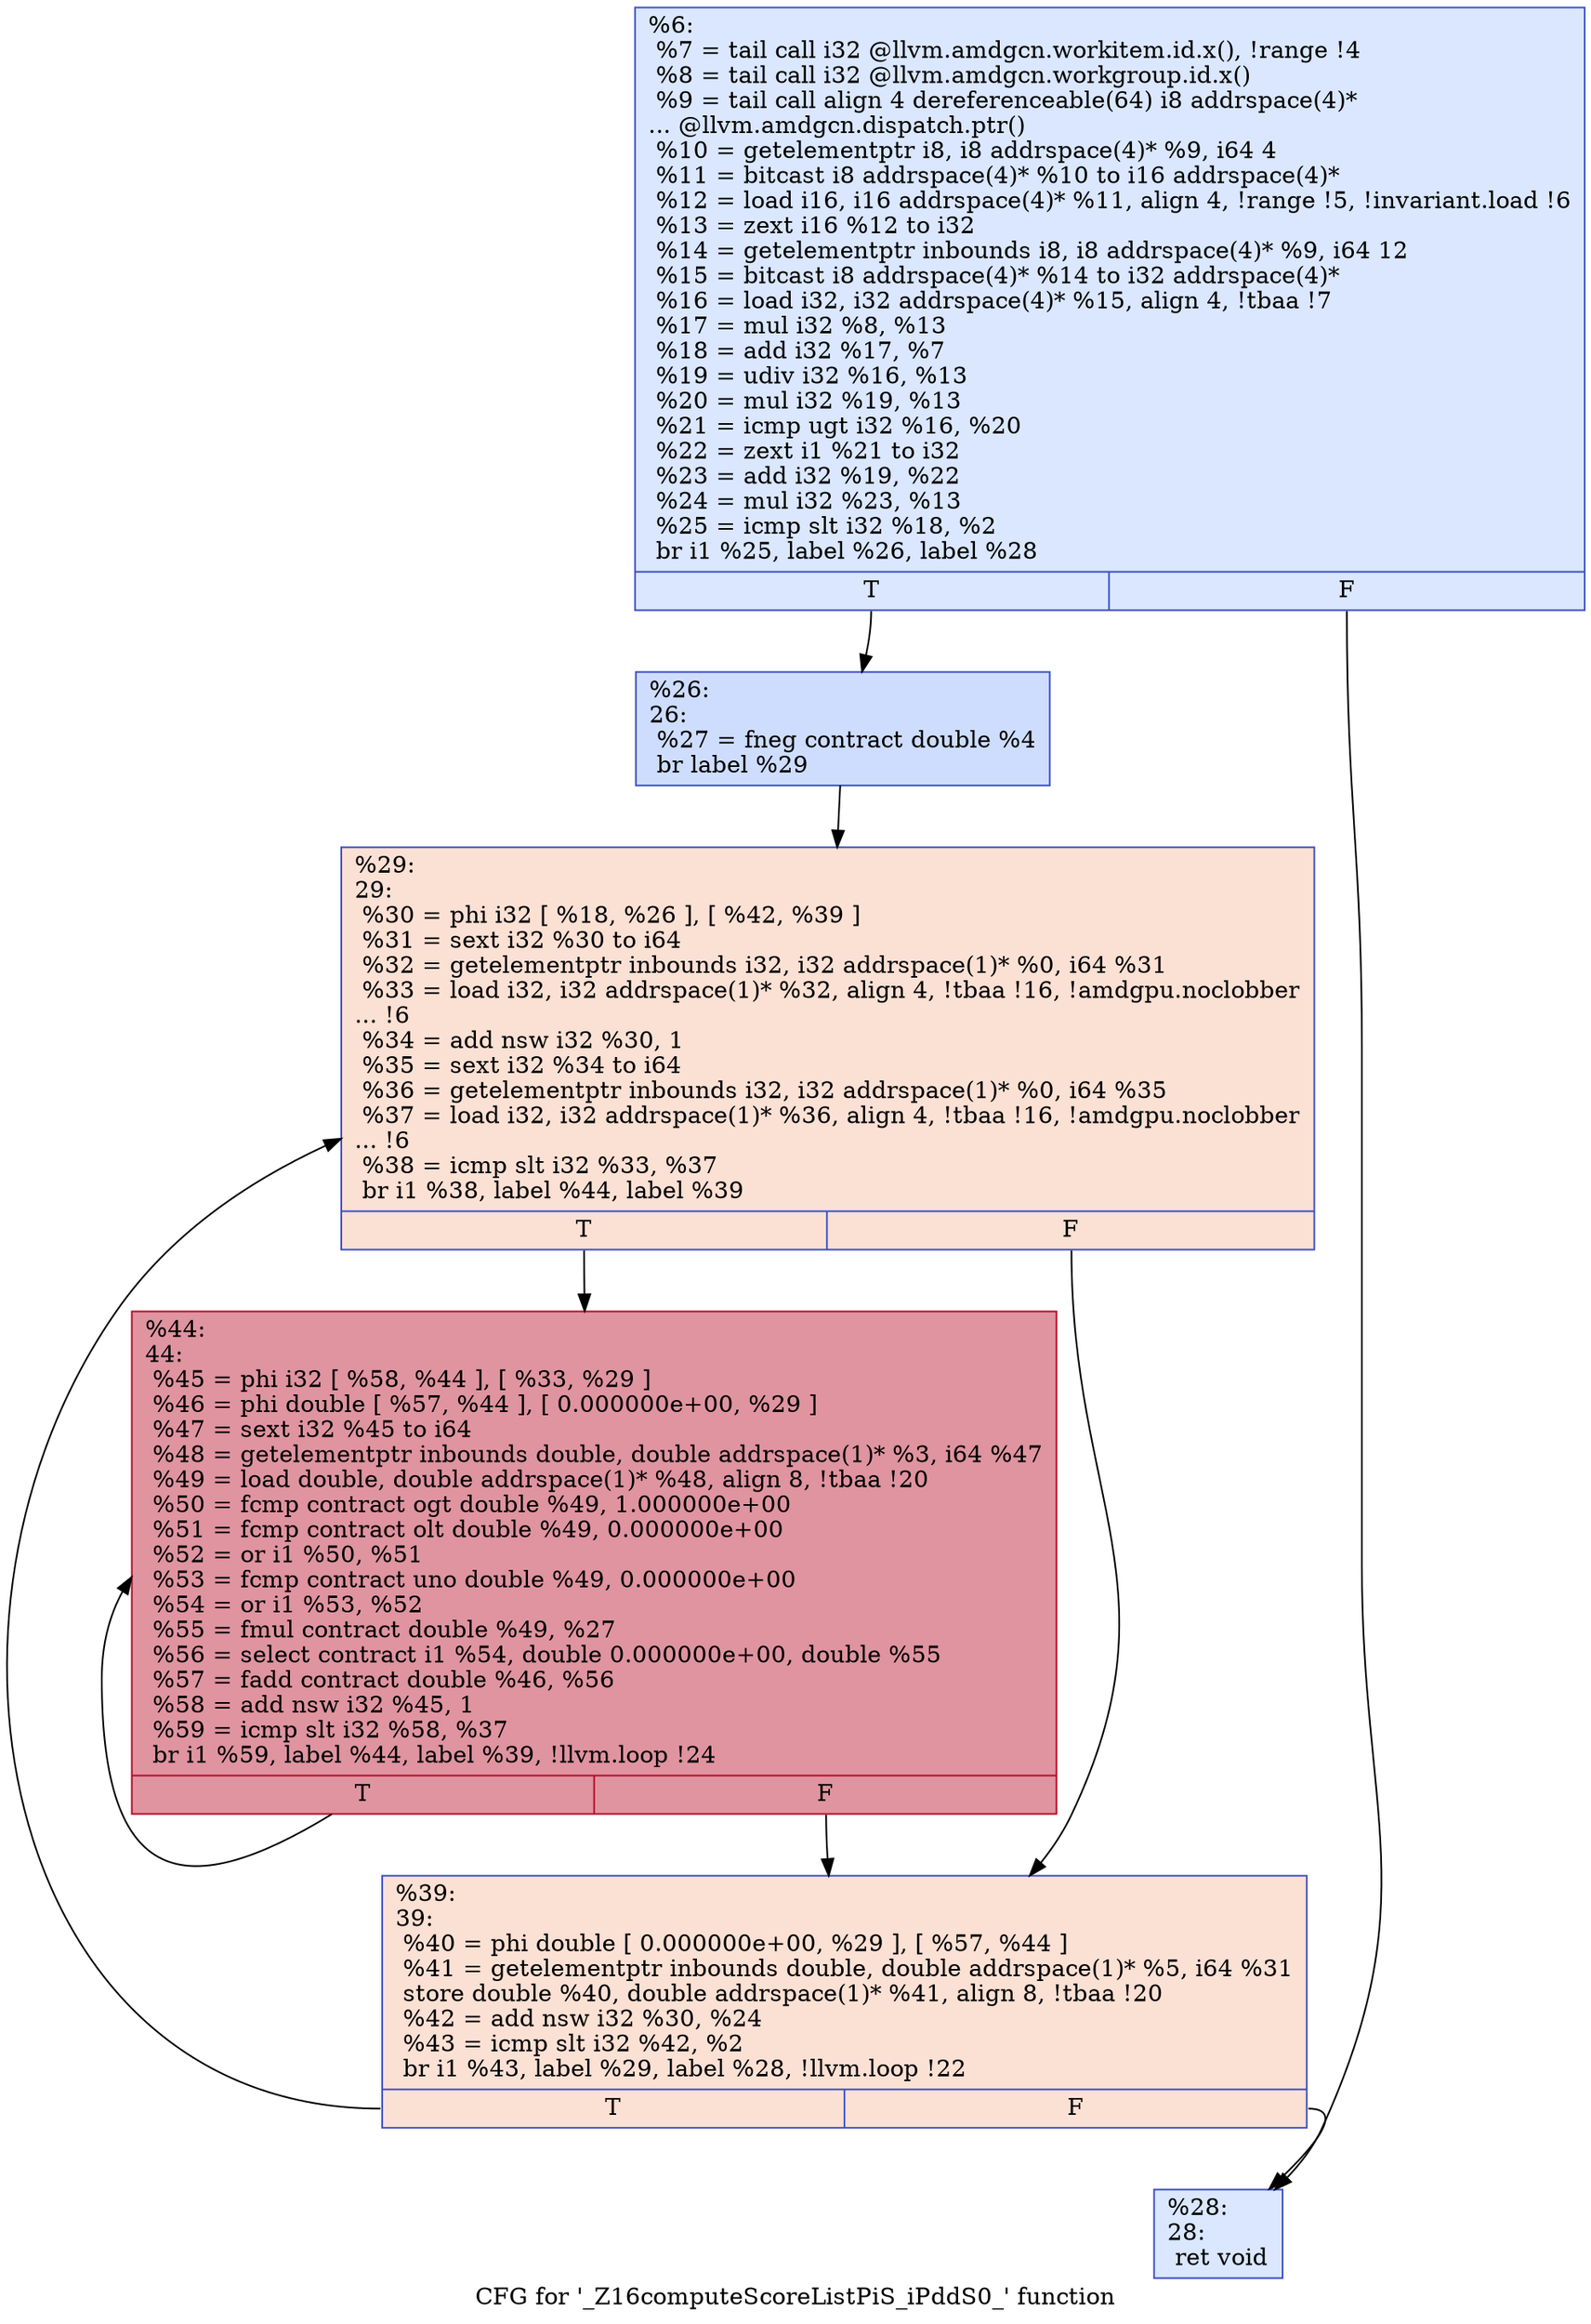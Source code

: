digraph "CFG for '_Z16computeScoreListPiS_iPddS0_' function" {
	label="CFG for '_Z16computeScoreListPiS_iPddS0_' function";

	Node0x4819ad0 [shape=record,color="#3d50c3ff", style=filled, fillcolor="#abc8fd70",label="{%6:\l  %7 = tail call i32 @llvm.amdgcn.workitem.id.x(), !range !4\l  %8 = tail call i32 @llvm.amdgcn.workgroup.id.x()\l  %9 = tail call align 4 dereferenceable(64) i8 addrspace(4)*\l... @llvm.amdgcn.dispatch.ptr()\l  %10 = getelementptr i8, i8 addrspace(4)* %9, i64 4\l  %11 = bitcast i8 addrspace(4)* %10 to i16 addrspace(4)*\l  %12 = load i16, i16 addrspace(4)* %11, align 4, !range !5, !invariant.load !6\l  %13 = zext i16 %12 to i32\l  %14 = getelementptr inbounds i8, i8 addrspace(4)* %9, i64 12\l  %15 = bitcast i8 addrspace(4)* %14 to i32 addrspace(4)*\l  %16 = load i32, i32 addrspace(4)* %15, align 4, !tbaa !7\l  %17 = mul i32 %8, %13\l  %18 = add i32 %17, %7\l  %19 = udiv i32 %16, %13\l  %20 = mul i32 %19, %13\l  %21 = icmp ugt i32 %16, %20\l  %22 = zext i1 %21 to i32\l  %23 = add i32 %19, %22\l  %24 = mul i32 %23, %13\l  %25 = icmp slt i32 %18, %2\l  br i1 %25, label %26, label %28\l|{<s0>T|<s1>F}}"];
	Node0x4819ad0:s0 -> Node0x481bff0;
	Node0x4819ad0:s1 -> Node0x481c080;
	Node0x481bff0 [shape=record,color="#3d50c3ff", style=filled, fillcolor="#8fb1fe70",label="{%26:\l26:                                               \l  %27 = fneg contract double %4\l  br label %29\l}"];
	Node0x481bff0 -> Node0x481c230;
	Node0x481c080 [shape=record,color="#3d50c3ff", style=filled, fillcolor="#abc8fd70",label="{%28:\l28:                                               \l  ret void\l}"];
	Node0x481c230 [shape=record,color="#3d50c3ff", style=filled, fillcolor="#f7b99e70",label="{%29:\l29:                                               \l  %30 = phi i32 [ %18, %26 ], [ %42, %39 ]\l  %31 = sext i32 %30 to i64\l  %32 = getelementptr inbounds i32, i32 addrspace(1)* %0, i64 %31\l  %33 = load i32, i32 addrspace(1)* %32, align 4, !tbaa !16, !amdgpu.noclobber\l... !6\l  %34 = add nsw i32 %30, 1\l  %35 = sext i32 %34 to i64\l  %36 = getelementptr inbounds i32, i32 addrspace(1)* %0, i64 %35\l  %37 = load i32, i32 addrspace(1)* %36, align 4, !tbaa !16, !amdgpu.noclobber\l... !6\l  %38 = icmp slt i32 %33, %37\l  br i1 %38, label %44, label %39\l|{<s0>T|<s1>F}}"];
	Node0x481c230:s0 -> Node0x481d7e0;
	Node0x481c230:s1 -> Node0x481c340;
	Node0x481c340 [shape=record,color="#3d50c3ff", style=filled, fillcolor="#f7b99e70",label="{%39:\l39:                                               \l  %40 = phi double [ 0.000000e+00, %29 ], [ %57, %44 ]\l  %41 = getelementptr inbounds double, double addrspace(1)* %5, i64 %31\l  store double %40, double addrspace(1)* %41, align 8, !tbaa !20\l  %42 = add nsw i32 %30, %24\l  %43 = icmp slt i32 %42, %2\l  br i1 %43, label %29, label %28, !llvm.loop !22\l|{<s0>T|<s1>F}}"];
	Node0x481c340:s0 -> Node0x481c230;
	Node0x481c340:s1 -> Node0x481c080;
	Node0x481d7e0 [shape=record,color="#b70d28ff", style=filled, fillcolor="#b70d2870",label="{%44:\l44:                                               \l  %45 = phi i32 [ %58, %44 ], [ %33, %29 ]\l  %46 = phi double [ %57, %44 ], [ 0.000000e+00, %29 ]\l  %47 = sext i32 %45 to i64\l  %48 = getelementptr inbounds double, double addrspace(1)* %3, i64 %47\l  %49 = load double, double addrspace(1)* %48, align 8, !tbaa !20\l  %50 = fcmp contract ogt double %49, 1.000000e+00\l  %51 = fcmp contract olt double %49, 0.000000e+00\l  %52 = or i1 %50, %51\l  %53 = fcmp contract uno double %49, 0.000000e+00\l  %54 = or i1 %53, %52\l  %55 = fmul contract double %49, %27\l  %56 = select contract i1 %54, double 0.000000e+00, double %55\l  %57 = fadd contract double %46, %56\l  %58 = add nsw i32 %45, 1\l  %59 = icmp slt i32 %58, %37\l  br i1 %59, label %44, label %39, !llvm.loop !24\l|{<s0>T|<s1>F}}"];
	Node0x481d7e0:s0 -> Node0x481d7e0;
	Node0x481d7e0:s1 -> Node0x481c340;
}
